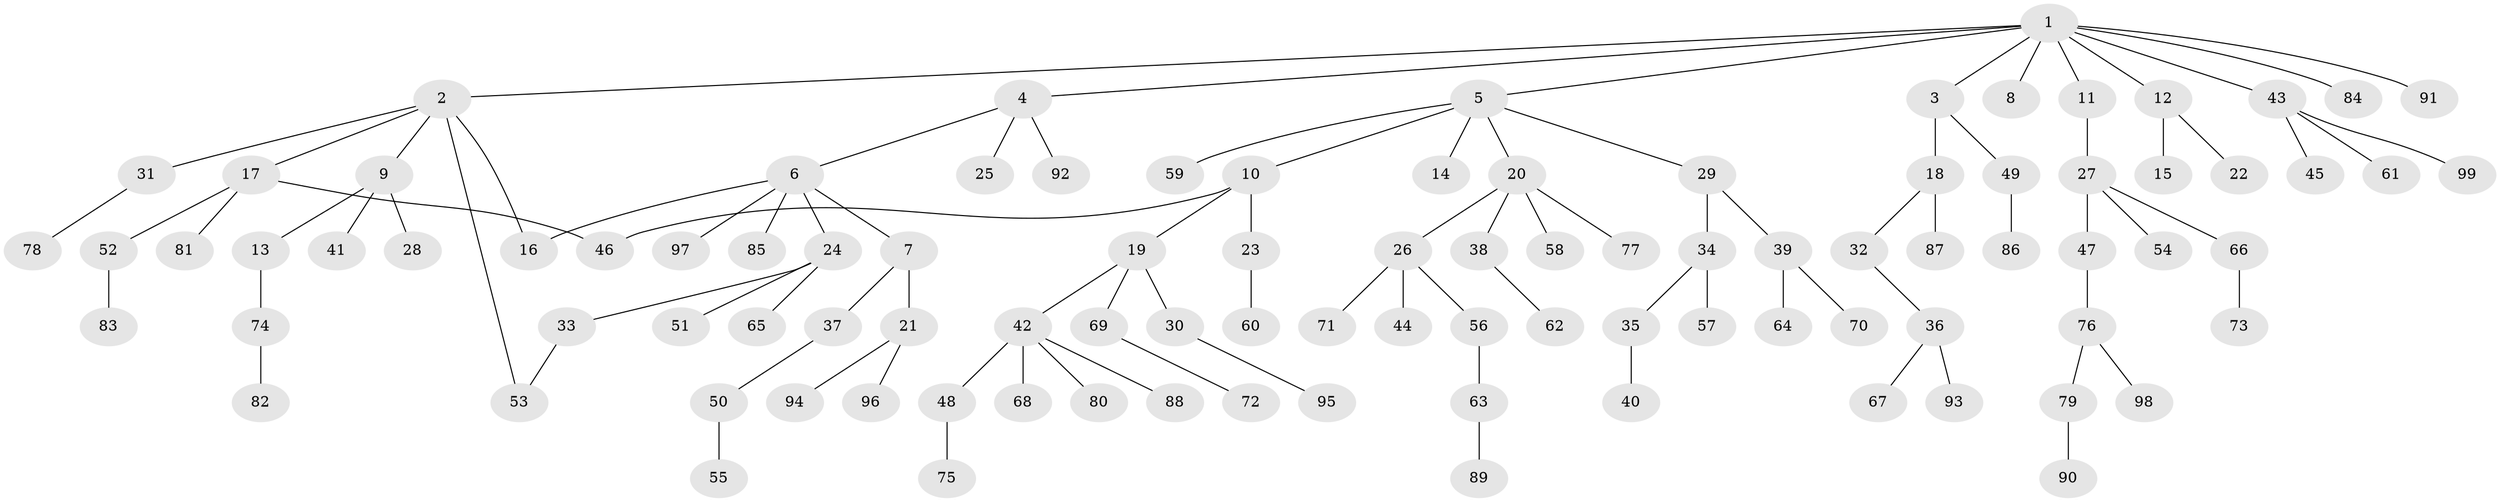 // coarse degree distribution, {10: 0.014492753623188406, 6: 0.014492753623188406, 3: 0.13043478260869565, 5: 0.028985507246376812, 1: 0.5652173913043478, 4: 0.11594202898550725, 2: 0.13043478260869565}
// Generated by graph-tools (version 1.1) at 2025/23/03/03/25 07:23:32]
// undirected, 99 vertices, 101 edges
graph export_dot {
graph [start="1"]
  node [color=gray90,style=filled];
  1;
  2;
  3;
  4;
  5;
  6;
  7;
  8;
  9;
  10;
  11;
  12;
  13;
  14;
  15;
  16;
  17;
  18;
  19;
  20;
  21;
  22;
  23;
  24;
  25;
  26;
  27;
  28;
  29;
  30;
  31;
  32;
  33;
  34;
  35;
  36;
  37;
  38;
  39;
  40;
  41;
  42;
  43;
  44;
  45;
  46;
  47;
  48;
  49;
  50;
  51;
  52;
  53;
  54;
  55;
  56;
  57;
  58;
  59;
  60;
  61;
  62;
  63;
  64;
  65;
  66;
  67;
  68;
  69;
  70;
  71;
  72;
  73;
  74;
  75;
  76;
  77;
  78;
  79;
  80;
  81;
  82;
  83;
  84;
  85;
  86;
  87;
  88;
  89;
  90;
  91;
  92;
  93;
  94;
  95;
  96;
  97;
  98;
  99;
  1 -- 2;
  1 -- 3;
  1 -- 4;
  1 -- 5;
  1 -- 8;
  1 -- 11;
  1 -- 12;
  1 -- 43;
  1 -- 84;
  1 -- 91;
  2 -- 9;
  2 -- 17;
  2 -- 31;
  2 -- 53;
  2 -- 16;
  3 -- 18;
  3 -- 49;
  4 -- 6;
  4 -- 25;
  4 -- 92;
  5 -- 10;
  5 -- 14;
  5 -- 20;
  5 -- 29;
  5 -- 59;
  6 -- 7;
  6 -- 16;
  6 -- 24;
  6 -- 85;
  6 -- 97;
  7 -- 21;
  7 -- 37;
  9 -- 13;
  9 -- 28;
  9 -- 41;
  10 -- 19;
  10 -- 23;
  10 -- 46;
  11 -- 27;
  12 -- 15;
  12 -- 22;
  13 -- 74;
  17 -- 52;
  17 -- 81;
  17 -- 46;
  18 -- 32;
  18 -- 87;
  19 -- 30;
  19 -- 42;
  19 -- 69;
  20 -- 26;
  20 -- 38;
  20 -- 58;
  20 -- 77;
  21 -- 94;
  21 -- 96;
  23 -- 60;
  24 -- 33;
  24 -- 51;
  24 -- 65;
  26 -- 44;
  26 -- 56;
  26 -- 71;
  27 -- 47;
  27 -- 54;
  27 -- 66;
  29 -- 34;
  29 -- 39;
  30 -- 95;
  31 -- 78;
  32 -- 36;
  33 -- 53;
  34 -- 35;
  34 -- 57;
  35 -- 40;
  36 -- 67;
  36 -- 93;
  37 -- 50;
  38 -- 62;
  39 -- 64;
  39 -- 70;
  42 -- 48;
  42 -- 68;
  42 -- 80;
  42 -- 88;
  43 -- 45;
  43 -- 61;
  43 -- 99;
  47 -- 76;
  48 -- 75;
  49 -- 86;
  50 -- 55;
  52 -- 83;
  56 -- 63;
  63 -- 89;
  66 -- 73;
  69 -- 72;
  74 -- 82;
  76 -- 79;
  76 -- 98;
  79 -- 90;
}
